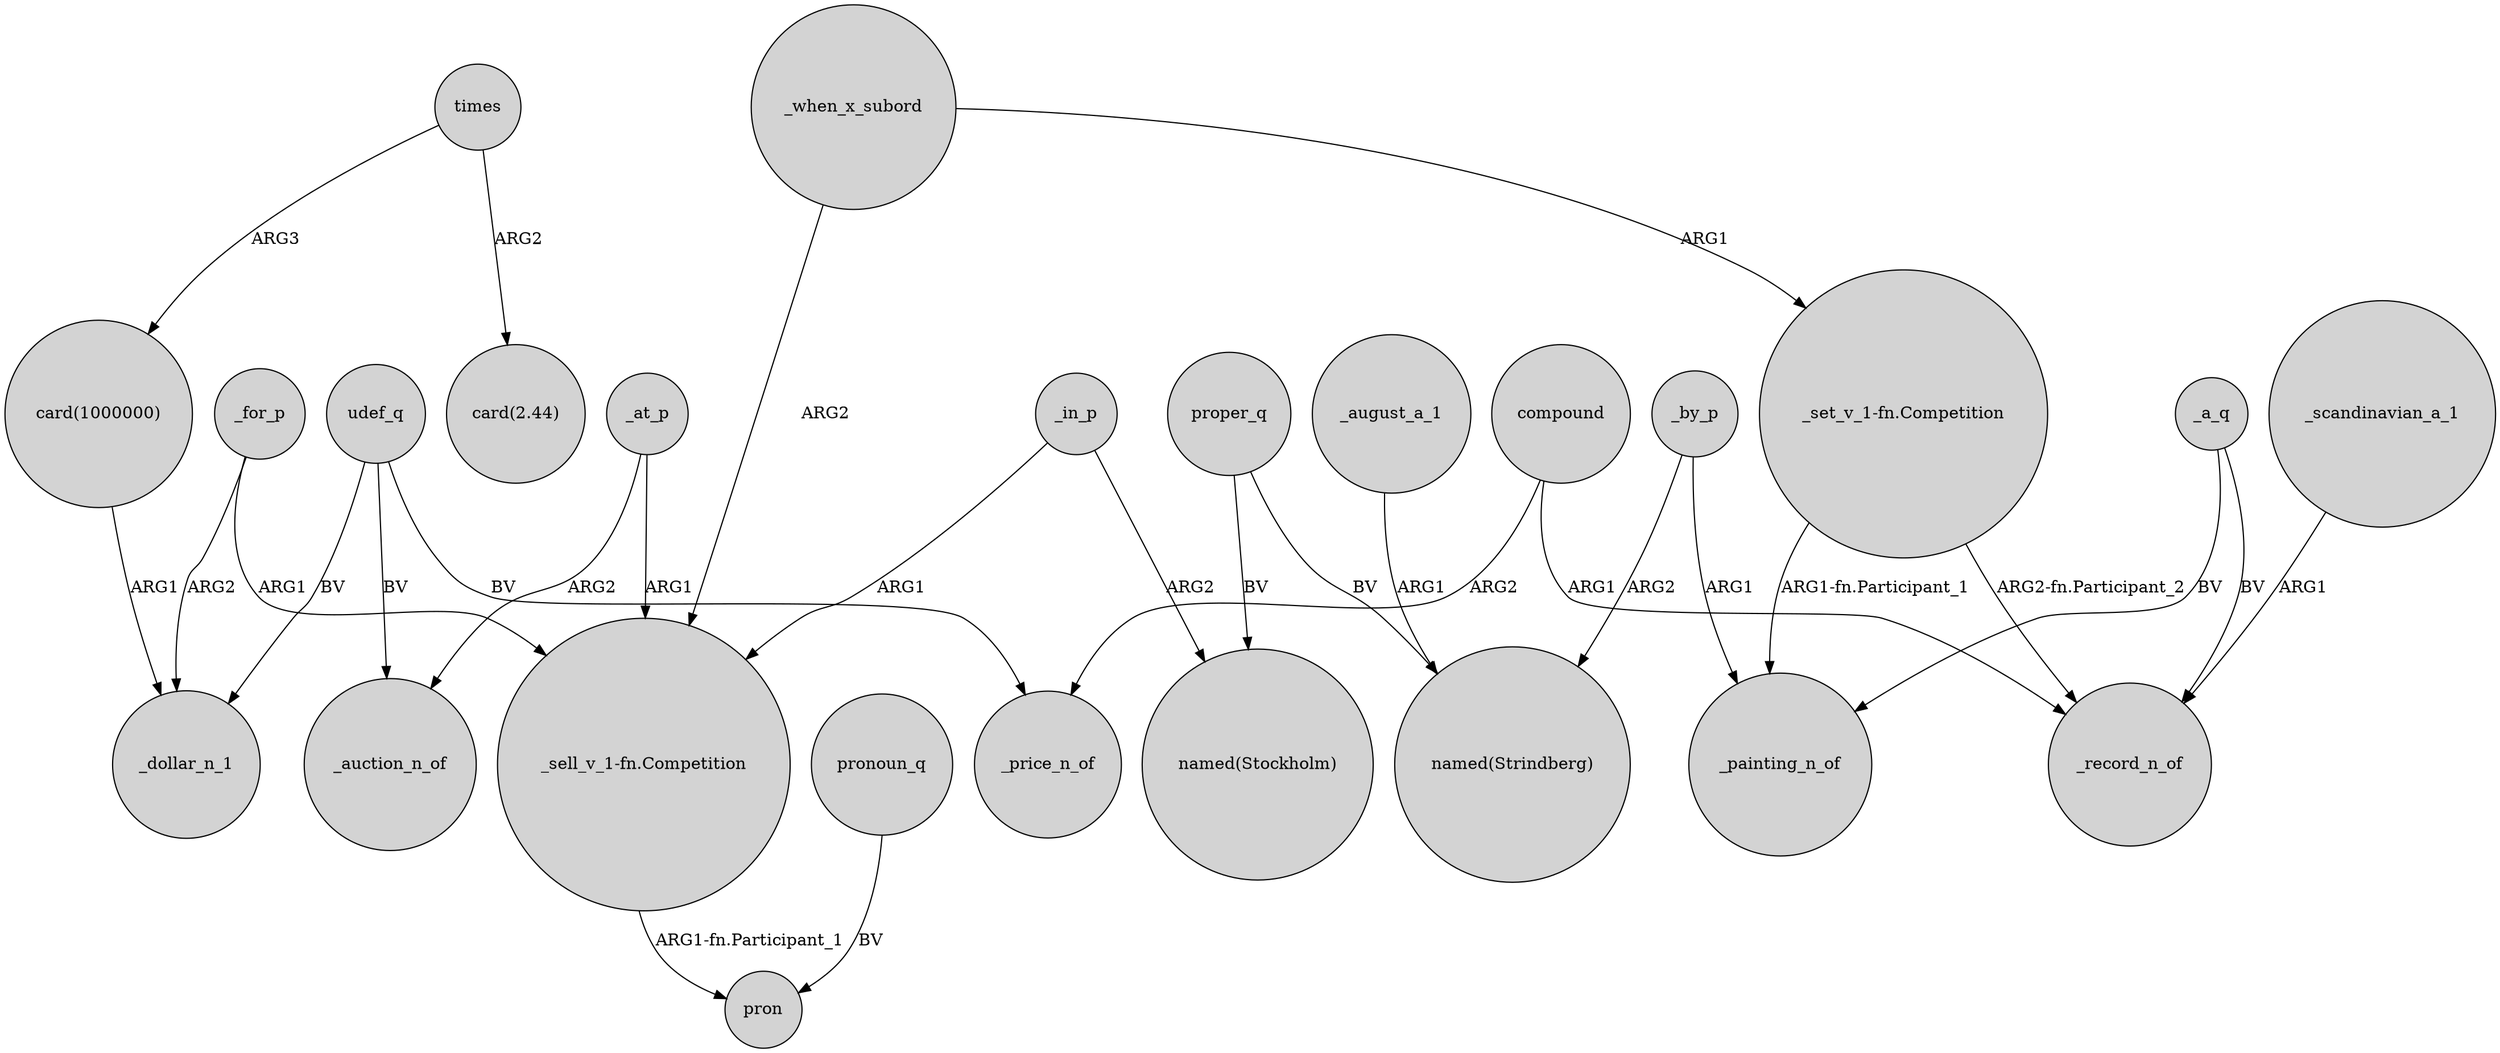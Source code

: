 digraph {
	node [shape=circle style=filled]
	_for_p -> _dollar_n_1 [label=ARG2]
	_in_p -> "named(Stockholm)" [label=ARG2]
	_in_p -> "_sell_v_1-fn.Competition" [label=ARG1]
	proper_q -> "named(Stockholm)" [label=BV]
	_by_p -> "named(Strindberg)" [label=ARG2]
	times -> "card(2.44)" [label=ARG2]
	udef_q -> _auction_n_of [label=BV]
	udef_q -> _dollar_n_1 [label=BV]
	compound -> _record_n_of [label=ARG1]
	compound -> _price_n_of [label=ARG2]
	_at_p -> _auction_n_of [label=ARG2]
	_when_x_subord -> "_set_v_1-fn.Competition" [label=ARG1]
	proper_q -> "named(Strindberg)" [label=BV]
	_scandinavian_a_1 -> _record_n_of [label=ARG1]
	"_set_v_1-fn.Competition" -> _record_n_of [label="ARG2-fn.Participant_2"]
	_at_p -> "_sell_v_1-fn.Competition" [label=ARG1]
	"card(1000000)" -> _dollar_n_1 [label=ARG1]
	pronoun_q -> pron [label=BV]
	"_sell_v_1-fn.Competition" -> pron [label="ARG1-fn.Participant_1"]
	_when_x_subord -> "_sell_v_1-fn.Competition" [label=ARG2]
	_by_p -> _painting_n_of [label=ARG1]
	_for_p -> "_sell_v_1-fn.Competition" [label=ARG1]
	udef_q -> _price_n_of [label=BV]
	_a_q -> _painting_n_of [label=BV]
	_a_q -> _record_n_of [label=BV]
	times -> "card(1000000)" [label=ARG3]
	"_set_v_1-fn.Competition" -> _painting_n_of [label="ARG1-fn.Participant_1"]
	_august_a_1 -> "named(Strindberg)" [label=ARG1]
}

